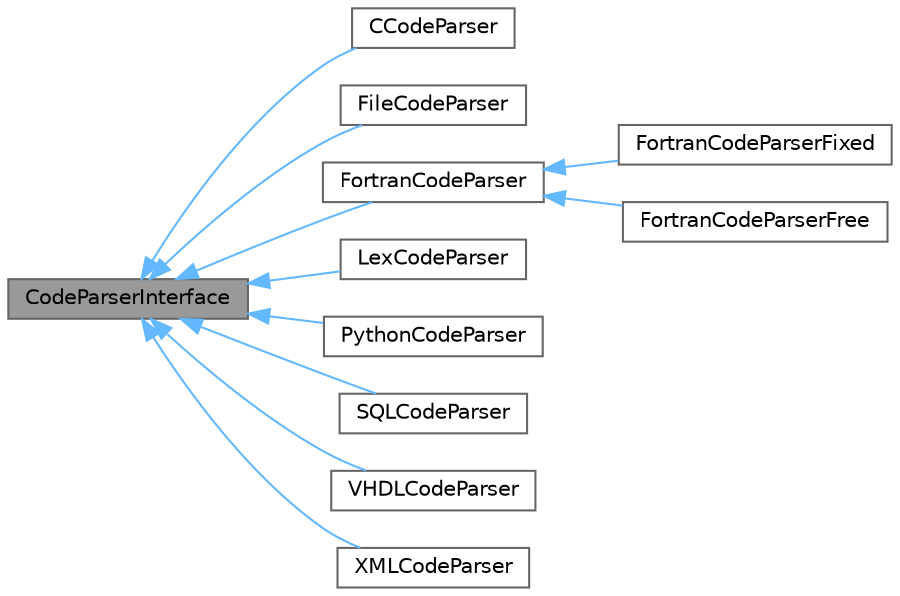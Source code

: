 digraph "CodeParserInterface"
{
 // INTERACTIVE_SVG=YES
 // LATEX_PDF_SIZE
  bgcolor="transparent";
  edge [fontname=Helvetica,fontsize=10,labelfontname=Helvetica,labelfontsize=10];
  node [fontname=Helvetica,fontsize=10,shape=box,height=0.2,width=0.4];
  rankdir="LR";
  Node1 [label="CodeParserInterface",height=0.2,width=0.4,color="gray40", fillcolor="grey60", style="filled", fontcolor="black",tooltip="Abstract interface for code parsers."];
  Node1 -> Node2 [dir="back",color="steelblue1",style="solid"];
  Node2 [label="CCodeParser",height=0.2,width=0.4,color="gray40", fillcolor="white", style="filled",URL="$d0/d53/class_c_code_parser.html",tooltip=" "];
  Node1 -> Node3 [dir="back",color="steelblue1",style="solid"];
  Node3 [label="FileCodeParser",height=0.2,width=0.4,color="gray40", fillcolor="white", style="filled",URL="$da/d02/class_file_code_parser.html",tooltip="Generic code parser."];
  Node1 -> Node4 [dir="back",color="steelblue1",style="solid"];
  Node4 [label="FortranCodeParser",height=0.2,width=0.4,color="gray40", fillcolor="white", style="filled",URL="$d8/dc0/class_fortran_code_parser.html",tooltip=" "];
  Node4 -> Node5 [dir="back",color="steelblue1",style="solid"];
  Node5 [label="FortranCodeParserFixed",height=0.2,width=0.4,color="gray40", fillcolor="white", style="filled",URL="$d6/dbc/class_fortran_code_parser_fixed.html",tooltip=" "];
  Node4 -> Node6 [dir="back",color="steelblue1",style="solid"];
  Node6 [label="FortranCodeParserFree",height=0.2,width=0.4,color="gray40", fillcolor="white", style="filled",URL="$d7/d86/class_fortran_code_parser_free.html",tooltip=" "];
  Node1 -> Node7 [dir="back",color="steelblue1",style="solid"];
  Node7 [label="LexCodeParser",height=0.2,width=0.4,color="gray40", fillcolor="white", style="filled",URL="$da/d18/class_lex_code_parser.html",tooltip="LEX code scanner."];
  Node1 -> Node8 [dir="back",color="steelblue1",style="solid"];
  Node8 [label="PythonCodeParser",height=0.2,width=0.4,color="gray40", fillcolor="white", style="filled",URL="$d5/d3e/class_python_code_parser.html",tooltip=" "];
  Node1 -> Node9 [dir="back",color="steelblue1",style="solid"];
  Node9 [label="SQLCodeParser",height=0.2,width=0.4,color="gray40", fillcolor="white", style="filled",URL="$d1/d05/class_s_q_l_code_parser.html",tooltip="SQL scanner."];
  Node1 -> Node10 [dir="back",color="steelblue1",style="solid"];
  Node10 [label="VHDLCodeParser",height=0.2,width=0.4,color="gray40", fillcolor="white", style="filled",URL="$de/d18/class_v_h_d_l_code_parser.html",tooltip=" "];
  Node1 -> Node11 [dir="back",color="steelblue1",style="solid"];
  Node11 [label="XMLCodeParser",height=0.2,width=0.4,color="gray40", fillcolor="white", style="filled",URL="$d7/db4/class_x_m_l_code_parser.html",tooltip="XML scanner."];
}
